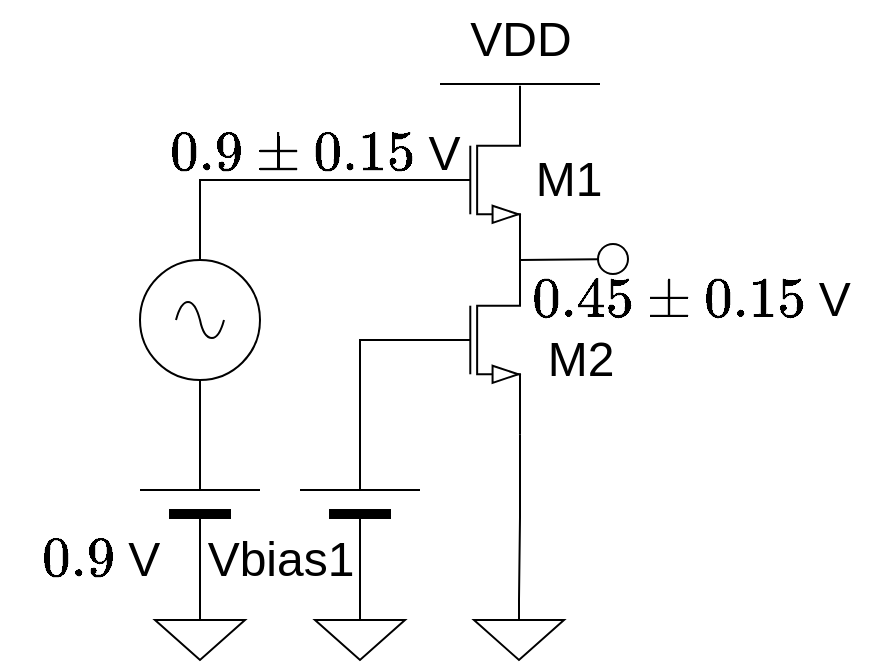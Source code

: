 <mxfile version="21.2.8" type="device">
  <diagram name="ページ1" id="wuSQ-Uq39mKX_8tKRPu7">
    <mxGraphModel dx="810" dy="479" grid="1" gridSize="10" guides="1" tooltips="1" connect="1" arrows="1" fold="1" page="1" pageScale="1" pageWidth="827" pageHeight="1169" math="1" shadow="0">
      <root>
        <mxCell id="0" />
        <mxCell id="1" parent="0" />
        <mxCell id="yGWufWsu4QXsBUSSbbNs-1" value="" style="verticalLabelPosition=bottom;shadow=0;dashed=0;align=center;html=1;verticalAlign=top;shape=mxgraph.electrical.transistors.nmos;pointerEvents=1;" parent="1" vertex="1">
          <mxGeometry x="260" y="190" width="60" height="100" as="geometry" />
        </mxCell>
        <mxCell id="d4qtED9jThjjM8r5lUMW-1" style="edgeStyle=orthogonalEdgeStyle;rounded=0;orthogonalLoop=1;jettySize=auto;html=1;exitX=1;exitY=1;exitDx=0;exitDy=0;exitPerimeter=0;entryX=0.5;entryY=0;entryDx=0;entryDy=0;entryPerimeter=0;endArrow=none;endFill=0;" edge="1" parent="1" source="yGWufWsu4QXsBUSSbbNs-2" target="yGWufWsu4QXsBUSSbbNs-6">
          <mxGeometry relative="1" as="geometry" />
        </mxCell>
        <mxCell id="yGWufWsu4QXsBUSSbbNs-2" value="" style="verticalLabelPosition=bottom;shadow=0;dashed=0;align=center;html=1;verticalAlign=top;shape=mxgraph.electrical.transistors.nmos;pointerEvents=1;" parent="1" vertex="1">
          <mxGeometry x="260" y="270" width="60" height="100" as="geometry" />
        </mxCell>
        <mxCell id="yGWufWsu4QXsBUSSbbNs-12" style="edgeStyle=orthogonalEdgeStyle;shape=connector;rounded=0;orthogonalLoop=1;jettySize=auto;html=1;exitX=0.5;exitY=0;exitDx=0;exitDy=0;exitPerimeter=0;entryX=0;entryY=0.5;entryDx=0;entryDy=0;entryPerimeter=0;labelBackgroundColor=default;strokeColor=default;fontFamily=Helvetica;fontSize=11;fontColor=default;endArrow=none;endFill=0;" parent="1" source="yGWufWsu4QXsBUSSbbNs-3" target="yGWufWsu4QXsBUSSbbNs-1" edge="1">
          <mxGeometry relative="1" as="geometry" />
        </mxCell>
        <mxCell id="yGWufWsu4QXsBUSSbbNs-3" value="" style="pointerEvents=1;verticalLabelPosition=bottom;shadow=0;dashed=0;align=center;html=1;verticalAlign=top;shape=mxgraph.electrical.signal_sources.source;aspect=fixed;points=[[0.5,0,0],[1,0.5,0],[0.5,1,0],[0,0.5,0]];elSignalType=ac;" parent="1" vertex="1">
          <mxGeometry x="130" y="280" width="60" height="60" as="geometry" />
        </mxCell>
        <mxCell id="yGWufWsu4QXsBUSSbbNs-11" style="edgeStyle=orthogonalEdgeStyle;shape=connector;rounded=0;orthogonalLoop=1;jettySize=auto;html=1;exitX=1;exitY=0.5;exitDx=0;exitDy=0;exitPerimeter=0;entryX=0.5;entryY=1;entryDx=0;entryDy=0;entryPerimeter=0;labelBackgroundColor=default;strokeColor=default;fontFamily=Helvetica;fontSize=11;fontColor=default;endArrow=none;endFill=0;" parent="1" source="yGWufWsu4QXsBUSSbbNs-4" target="yGWufWsu4QXsBUSSbbNs-3" edge="1">
          <mxGeometry relative="1" as="geometry" />
        </mxCell>
        <mxCell id="yGWufWsu4QXsBUSSbbNs-4" value="" style="verticalLabelPosition=bottom;shadow=0;dashed=0;align=center;fillColor=strokeColor;html=1;verticalAlign=top;strokeWidth=1;shape=mxgraph.electrical.miscellaneous.monocell_battery;direction=north;" parent="1" vertex="1">
          <mxGeometry x="130" y="350" width="60" height="100" as="geometry" />
        </mxCell>
        <mxCell id="yGWufWsu4QXsBUSSbbNs-5" value="" style="endArrow=none;html=1;rounded=0;" parent="1" edge="1">
          <mxGeometry width="50" height="50" relative="1" as="geometry">
            <mxPoint x="280" y="192" as="sourcePoint" />
            <mxPoint x="360" y="192" as="targetPoint" />
          </mxGeometry>
        </mxCell>
        <mxCell id="yGWufWsu4QXsBUSSbbNs-6" value="" style="pointerEvents=1;verticalLabelPosition=bottom;shadow=0;dashed=0;align=center;html=1;verticalAlign=top;shape=mxgraph.electrical.signal_sources.signal_ground;" parent="1" vertex="1">
          <mxGeometry x="297" y="450" width="45" height="30" as="geometry" />
        </mxCell>
        <mxCell id="yGWufWsu4QXsBUSSbbNs-7" value="" style="pointerEvents=1;verticalLabelPosition=bottom;shadow=0;dashed=0;align=center;html=1;verticalAlign=top;shape=mxgraph.electrical.signal_sources.signal_ground;" parent="1" vertex="1">
          <mxGeometry x="217.5" y="450" width="45" height="30" as="geometry" />
        </mxCell>
        <mxCell id="yGWufWsu4QXsBUSSbbNs-8" value="" style="pointerEvents=1;verticalLabelPosition=bottom;shadow=0;dashed=0;align=center;html=1;verticalAlign=top;shape=mxgraph.electrical.signal_sources.signal_ground;" parent="1" vertex="1">
          <mxGeometry x="137.5" y="450" width="45" height="30" as="geometry" />
        </mxCell>
        <mxCell id="yGWufWsu4QXsBUSSbbNs-10" style="edgeStyle=orthogonalEdgeStyle;rounded=0;orthogonalLoop=1;jettySize=auto;html=1;exitX=1;exitY=0.5;exitDx=0;exitDy=0;exitPerimeter=0;entryX=0;entryY=0.5;entryDx=0;entryDy=0;entryPerimeter=0;endArrow=none;endFill=0;" parent="1" source="yGWufWsu4QXsBUSSbbNs-9" target="yGWufWsu4QXsBUSSbbNs-2" edge="1">
          <mxGeometry relative="1" as="geometry">
            <Array as="points">
              <mxPoint x="240" y="320" />
            </Array>
          </mxGeometry>
        </mxCell>
        <mxCell id="yGWufWsu4QXsBUSSbbNs-9" value="" style="verticalLabelPosition=bottom;shadow=0;dashed=0;align=center;fillColor=strokeColor;html=1;verticalAlign=top;strokeWidth=1;shape=mxgraph.electrical.miscellaneous.monocell_battery;direction=north;" parent="1" vertex="1">
          <mxGeometry x="210" y="350" width="60" height="100" as="geometry" />
        </mxCell>
        <mxCell id="yGWufWsu4QXsBUSSbbNs-14" value="" style="endArrow=none;html=1;rounded=0;labelBackgroundColor=default;strokeColor=default;fontFamily=Helvetica;fontSize=11;fontColor=default;shape=connector;" parent="1" source="yGWufWsu4QXsBUSSbbNs-13" edge="1">
          <mxGeometry width="50" height="50" relative="1" as="geometry">
            <mxPoint x="320" y="280" as="sourcePoint" />
            <mxPoint x="360" y="280" as="targetPoint" />
          </mxGeometry>
        </mxCell>
        <mxCell id="yGWufWsu4QXsBUSSbbNs-15" value="" style="endArrow=none;html=1;rounded=0;labelBackgroundColor=default;strokeColor=default;fontFamily=Helvetica;fontSize=11;fontColor=default;shape=connector;" parent="1" target="yGWufWsu4QXsBUSSbbNs-13" edge="1">
          <mxGeometry width="50" height="50" relative="1" as="geometry">
            <mxPoint x="320" y="280" as="sourcePoint" />
            <mxPoint x="360" y="280" as="targetPoint" />
          </mxGeometry>
        </mxCell>
        <mxCell id="yGWufWsu4QXsBUSSbbNs-13" value="" style="verticalLabelPosition=bottom;shadow=0;dashed=0;align=center;html=1;verticalAlign=top;strokeWidth=1;shape=ellipse;perimeter=ellipsePerimeter;fontFamily=Helvetica;fontSize=11;fontColor=default;" parent="1" vertex="1">
          <mxGeometry x="359" y="272" width="15" height="15" as="geometry" />
        </mxCell>
        <mxCell id="yGWufWsu4QXsBUSSbbNs-16" value="&lt;font style=&quot;font-size: 24px;&quot;&gt;VDD&lt;/font&gt;" style="text;html=1;align=center;verticalAlign=middle;resizable=0;points=[];autosize=1;strokeColor=none;fillColor=none;fontSize=11;fontFamily=Helvetica;fontColor=default;" parent="1" vertex="1">
          <mxGeometry x="285" y="150" width="70" height="40" as="geometry" />
        </mxCell>
        <mxCell id="yGWufWsu4QXsBUSSbbNs-18" value="&lt;font style=&quot;font-size: 24px;&quot;&gt;`0.45+-0.15` V&lt;/font&gt;" style="text;html=1;align=center;verticalAlign=middle;resizable=0;points=[];autosize=1;strokeColor=none;fillColor=none;fontSize=11;fontFamily=Helvetica;fontColor=default;" parent="1" vertex="1">
          <mxGeometry x="315" y="280" width="180" height="40" as="geometry" />
        </mxCell>
        <mxCell id="yGWufWsu4QXsBUSSbbNs-19" value="&lt;font style=&quot;font-size: 24px;&quot;&gt;`0.9+-0.15` V&lt;/font&gt;" style="text;html=1;align=center;verticalAlign=middle;resizable=0;points=[];autosize=1;strokeColor=none;fillColor=none;fontSize=11;fontFamily=Helvetica;fontColor=default;" parent="1" vertex="1">
          <mxGeometry x="137" y="207" width="160" height="40" as="geometry" />
        </mxCell>
        <mxCell id="yGWufWsu4QXsBUSSbbNs-20" value="&lt;span style=&quot;font-size: 24px;&quot;&gt;Vbias1&lt;/span&gt;" style="text;html=1;align=center;verticalAlign=middle;resizable=0;points=[];autosize=1;strokeColor=none;fillColor=none;fontSize=11;fontFamily=Helvetica;fontColor=default;" parent="1" vertex="1">
          <mxGeometry x="150" y="410" width="100" height="40" as="geometry" />
        </mxCell>
        <mxCell id="yGWufWsu4QXsBUSSbbNs-21" value="&lt;span style=&quot;font-size: 24px;&quot;&gt;`0.9` V&lt;/span&gt;" style="text;html=1;align=center;verticalAlign=middle;resizable=0;points=[];autosize=1;strokeColor=none;fillColor=none;fontSize=11;fontFamily=Helvetica;fontColor=default;" parent="1" vertex="1">
          <mxGeometry x="60" y="410" width="100" height="40" as="geometry" />
        </mxCell>
        <mxCell id="yGWufWsu4QXsBUSSbbNs-22" value="&lt;span style=&quot;font-size: 24px;&quot;&gt;M1&lt;/span&gt;" style="text;html=1;align=center;verticalAlign=middle;resizable=0;points=[];autosize=1;strokeColor=none;fillColor=none;fontSize=11;fontFamily=Helvetica;fontColor=default;" parent="1" vertex="1">
          <mxGeometry x="314" y="220" width="60" height="40" as="geometry" />
        </mxCell>
        <mxCell id="yGWufWsu4QXsBUSSbbNs-23" value="&lt;span style=&quot;font-size: 24px;&quot;&gt;M2&lt;/span&gt;" style="text;html=1;align=center;verticalAlign=middle;resizable=0;points=[];autosize=1;strokeColor=none;fillColor=none;fontSize=11;fontFamily=Helvetica;fontColor=default;" parent="1" vertex="1">
          <mxGeometry x="320" y="310" width="60" height="40" as="geometry" />
        </mxCell>
      </root>
    </mxGraphModel>
  </diagram>
</mxfile>

